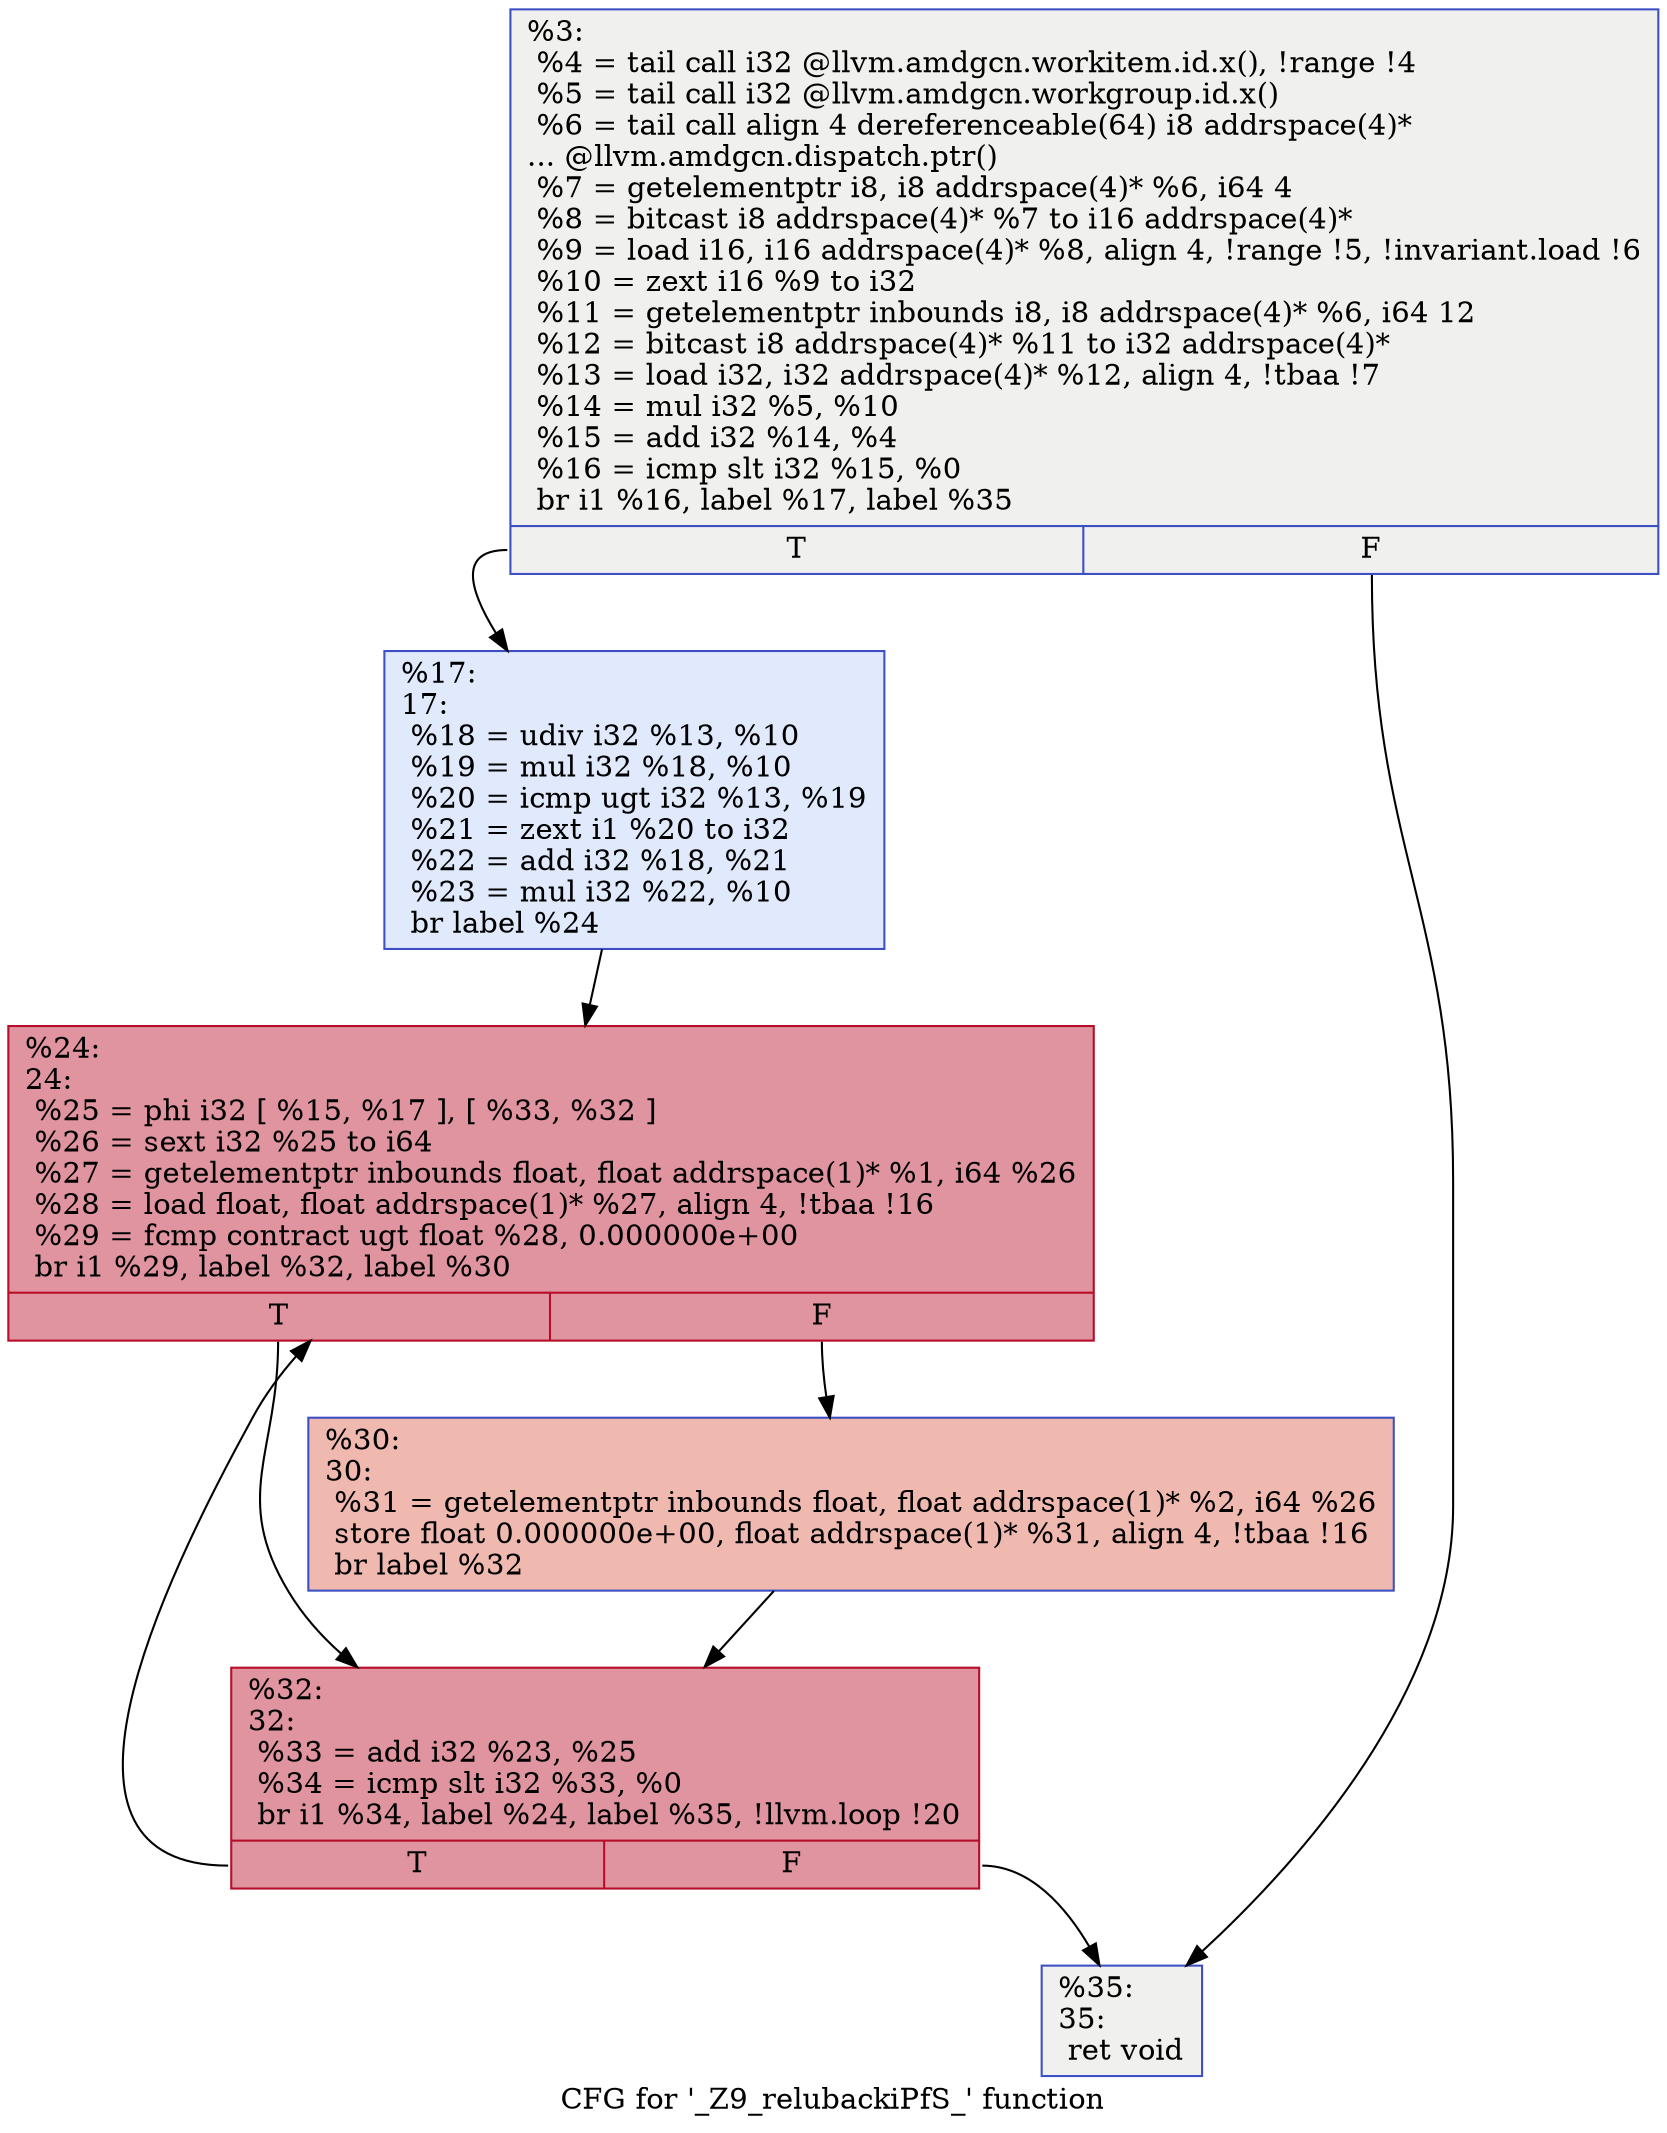 digraph "CFG for '_Z9_relubackiPfS_' function" {
	label="CFG for '_Z9_relubackiPfS_' function";

	Node0x525e500 [shape=record,color="#3d50c3ff", style=filled, fillcolor="#dedcdb70",label="{%3:\l  %4 = tail call i32 @llvm.amdgcn.workitem.id.x(), !range !4\l  %5 = tail call i32 @llvm.amdgcn.workgroup.id.x()\l  %6 = tail call align 4 dereferenceable(64) i8 addrspace(4)*\l... @llvm.amdgcn.dispatch.ptr()\l  %7 = getelementptr i8, i8 addrspace(4)* %6, i64 4\l  %8 = bitcast i8 addrspace(4)* %7 to i16 addrspace(4)*\l  %9 = load i16, i16 addrspace(4)* %8, align 4, !range !5, !invariant.load !6\l  %10 = zext i16 %9 to i32\l  %11 = getelementptr inbounds i8, i8 addrspace(4)* %6, i64 12\l  %12 = bitcast i8 addrspace(4)* %11 to i32 addrspace(4)*\l  %13 = load i32, i32 addrspace(4)* %12, align 4, !tbaa !7\l  %14 = mul i32 %5, %10\l  %15 = add i32 %14, %4\l  %16 = icmp slt i32 %15, %0\l  br i1 %16, label %17, label %35\l|{<s0>T|<s1>F}}"];
	Node0x525e500:s0 -> Node0x525f290;
	Node0x525e500:s1 -> Node0x525fe50;
	Node0x525f290 [shape=record,color="#3d50c3ff", style=filled, fillcolor="#b9d0f970",label="{%17:\l17:                                               \l  %18 = udiv i32 %13, %10\l  %19 = mul i32 %18, %10\l  %20 = icmp ugt i32 %13, %19\l  %21 = zext i1 %20 to i32\l  %22 = add i32 %18, %21\l  %23 = mul i32 %22, %10\l  br label %24\l}"];
	Node0x525f290 -> Node0x5260c80;
	Node0x5260c80 [shape=record,color="#b70d28ff", style=filled, fillcolor="#b70d2870",label="{%24:\l24:                                               \l  %25 = phi i32 [ %15, %17 ], [ %33, %32 ]\l  %26 = sext i32 %25 to i64\l  %27 = getelementptr inbounds float, float addrspace(1)* %1, i64 %26\l  %28 = load float, float addrspace(1)* %27, align 4, !tbaa !16\l  %29 = fcmp contract ugt float %28, 0.000000e+00\l  br i1 %29, label %32, label %30\l|{<s0>T|<s1>F}}"];
	Node0x5260c80:s0 -> Node0x5260d40;
	Node0x5260c80:s1 -> Node0x5261c50;
	Node0x5261c50 [shape=record,color="#3d50c3ff", style=filled, fillcolor="#de614d70",label="{%30:\l30:                                               \l  %31 = getelementptr inbounds float, float addrspace(1)* %2, i64 %26\l  store float 0.000000e+00, float addrspace(1)* %31, align 4, !tbaa !16\l  br label %32\l}"];
	Node0x5261c50 -> Node0x5260d40;
	Node0x5260d40 [shape=record,color="#b70d28ff", style=filled, fillcolor="#b70d2870",label="{%32:\l32:                                               \l  %33 = add i32 %23, %25\l  %34 = icmp slt i32 %33, %0\l  br i1 %34, label %24, label %35, !llvm.loop !20\l|{<s0>T|<s1>F}}"];
	Node0x5260d40:s0 -> Node0x5260c80;
	Node0x5260d40:s1 -> Node0x525fe50;
	Node0x525fe50 [shape=record,color="#3d50c3ff", style=filled, fillcolor="#dedcdb70",label="{%35:\l35:                                               \l  ret void\l}"];
}
